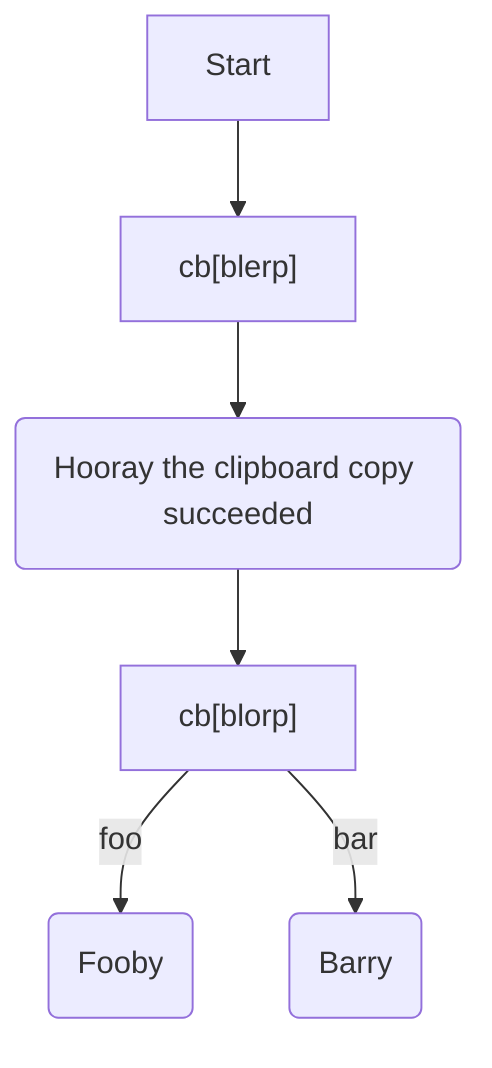 flowchart TD
    Start-->A
    A["cb[blerp]"]-->B(Hooray the clipboard copy succeeded)
    B-->C["cb[blorp]"]
    C-->|foo|D(Fooby)
    C--bar-->E(Barry)